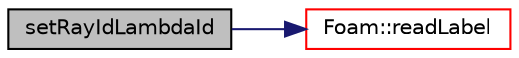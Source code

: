 digraph "setRayIdLambdaId"
{
  bgcolor="transparent";
  edge [fontname="Helvetica",fontsize="10",labelfontname="Helvetica",labelfontsize="10"];
  node [fontname="Helvetica",fontsize="10",shape=record];
  rankdir="LR";
  Node418 [label="setRayIdLambdaId",height=0.2,width=0.4,color="black", fillcolor="grey75", style="filled", fontcolor="black"];
  Node418 -> Node419 [color="midnightblue",fontsize="10",style="solid",fontname="Helvetica"];
  Node419 [label="Foam::readLabel",height=0.2,width=0.4,color="red",URL="$a21851.html#abb09fbcf651d29208982dd7a601b606f"];
}
